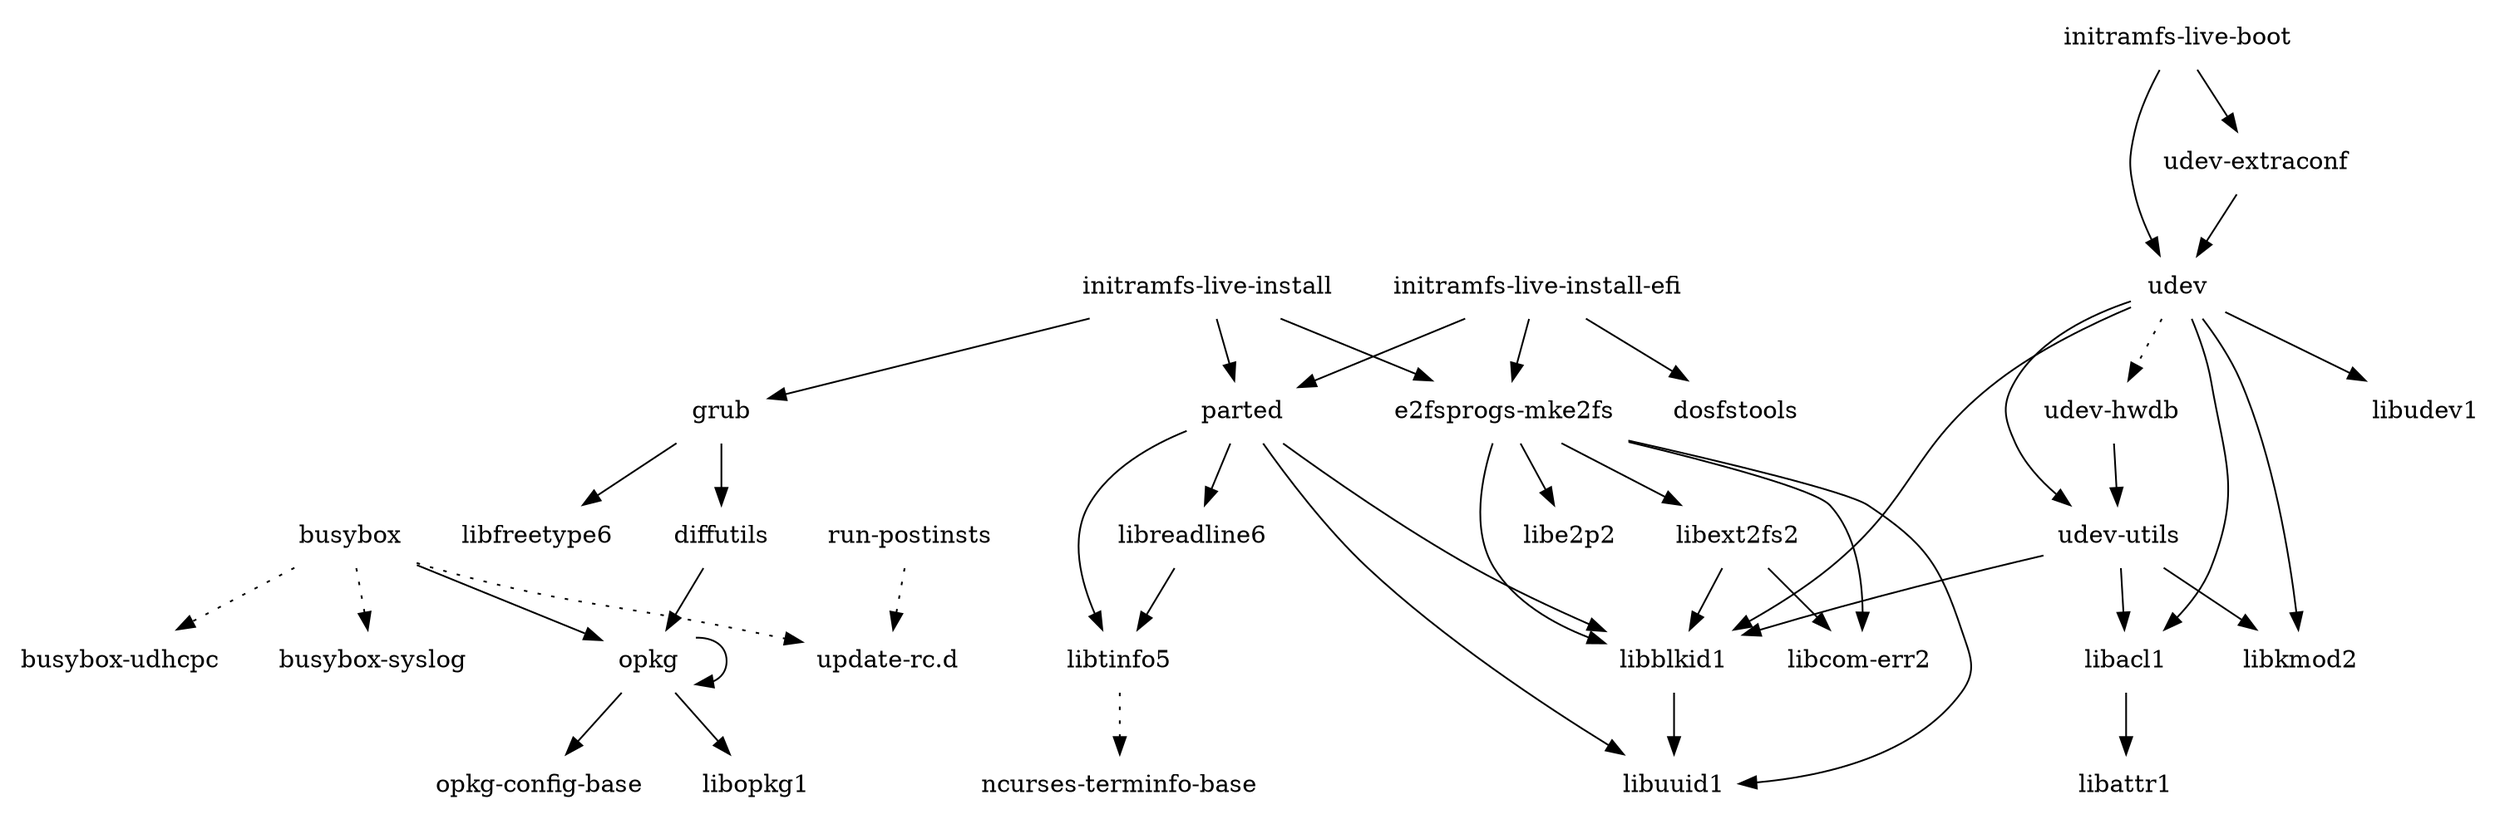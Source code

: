 digraph depends {
    node [shape=plaintext]
"busybox" -> "busybox-syslog" [style=dotted];
"busybox" -> "busybox-udhcpc" [style=dotted];
"busybox" -> "opkg";
"busybox" -> "update-rc.d" [style=dotted];
"diffutils" -> "opkg";
"e2fsprogs-mke2fs" -> "libblkid1";
"e2fsprogs-mke2fs" -> "libcom-err2";
"e2fsprogs-mke2fs" -> "libe2p2";
"e2fsprogs-mke2fs" -> "libext2fs2";
"e2fsprogs-mke2fs" -> "libuuid1";
"grub" -> "diffutils";
"grub" -> "libfreetype6";
"initramfs-live-boot" -> "udev";
"initramfs-live-boot" -> "udev-extraconf";
"initramfs-live-install" -> "e2fsprogs-mke2fs";
"initramfs-live-install" -> "grub";
"initramfs-live-install" -> "parted";
"initramfs-live-install-efi" -> "dosfstools";
"initramfs-live-install-efi" -> "e2fsprogs-mke2fs";
"initramfs-live-install-efi" -> "parted";
"libacl1" -> "libattr1";
"libblkid1" -> "libuuid1";
"libext2fs2" -> "libblkid1";
"libext2fs2" -> "libcom-err2";
"libreadline6" -> "libtinfo5";
"libtinfo5" -> "ncurses-terminfo-base" [style=dotted];
"opkg" -> "libopkg1";
"opkg" -> "opkg";
"opkg" -> "opkg-config-base";
"parted" -> "libblkid1";
"parted" -> "libreadline6";
"parted" -> "libtinfo5";
"parted" -> "libuuid1";
"run-postinsts" -> "update-rc.d" [style=dotted];
"udev" -> "libacl1";
"udev" -> "libblkid1";
"udev" -> "libkmod2";
"udev" -> "libudev1";
"udev" -> "udev-hwdb" [style=dotted];
"udev" -> "udev-utils";
"udev-extraconf" -> "udev";
"udev-hwdb" -> "udev-utils";
"udev-utils" -> "libacl1";
"udev-utils" -> "libblkid1";
"udev-utils" -> "libkmod2";
}
